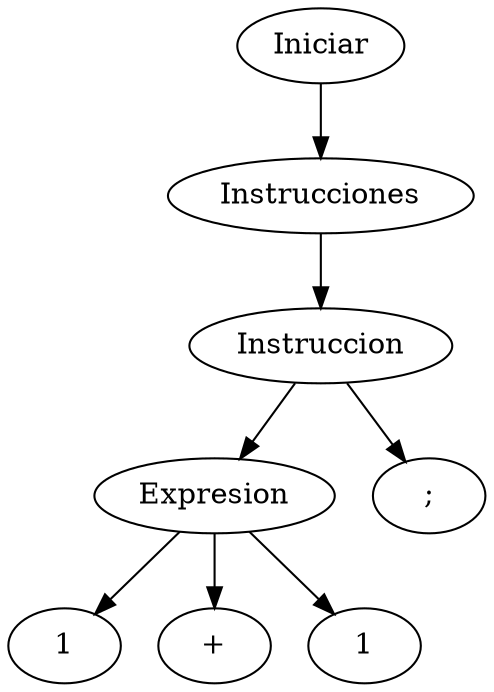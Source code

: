digraph G{
"node1228235319" [ label = "Iniciar",];
"node1257934905" [ label = "Instrucciones",];
"node367793788" [ label = "Instruccion",];
"node1586785067" [ label = "Expresion",];
"node1012047380" [ label = "1",];
"node1586785067" -> "node1012047380" [ label = "",];
"node582462207" [ label = "+",];
"node1586785067" -> "node582462207" [ label = "",];
"node1461520163" [ label = "1",];
"node1586785067" -> "node1461520163" [ label = "",];
"node367793788" -> "node1586785067" [ label = "",];
"node707650520" [ label = ";",];
"node367793788" -> "node707650520" [ label = "",];
"node1257934905" -> "node367793788" [ label = "",];
"node1228235319" -> "node1257934905" [ label = "",];
}